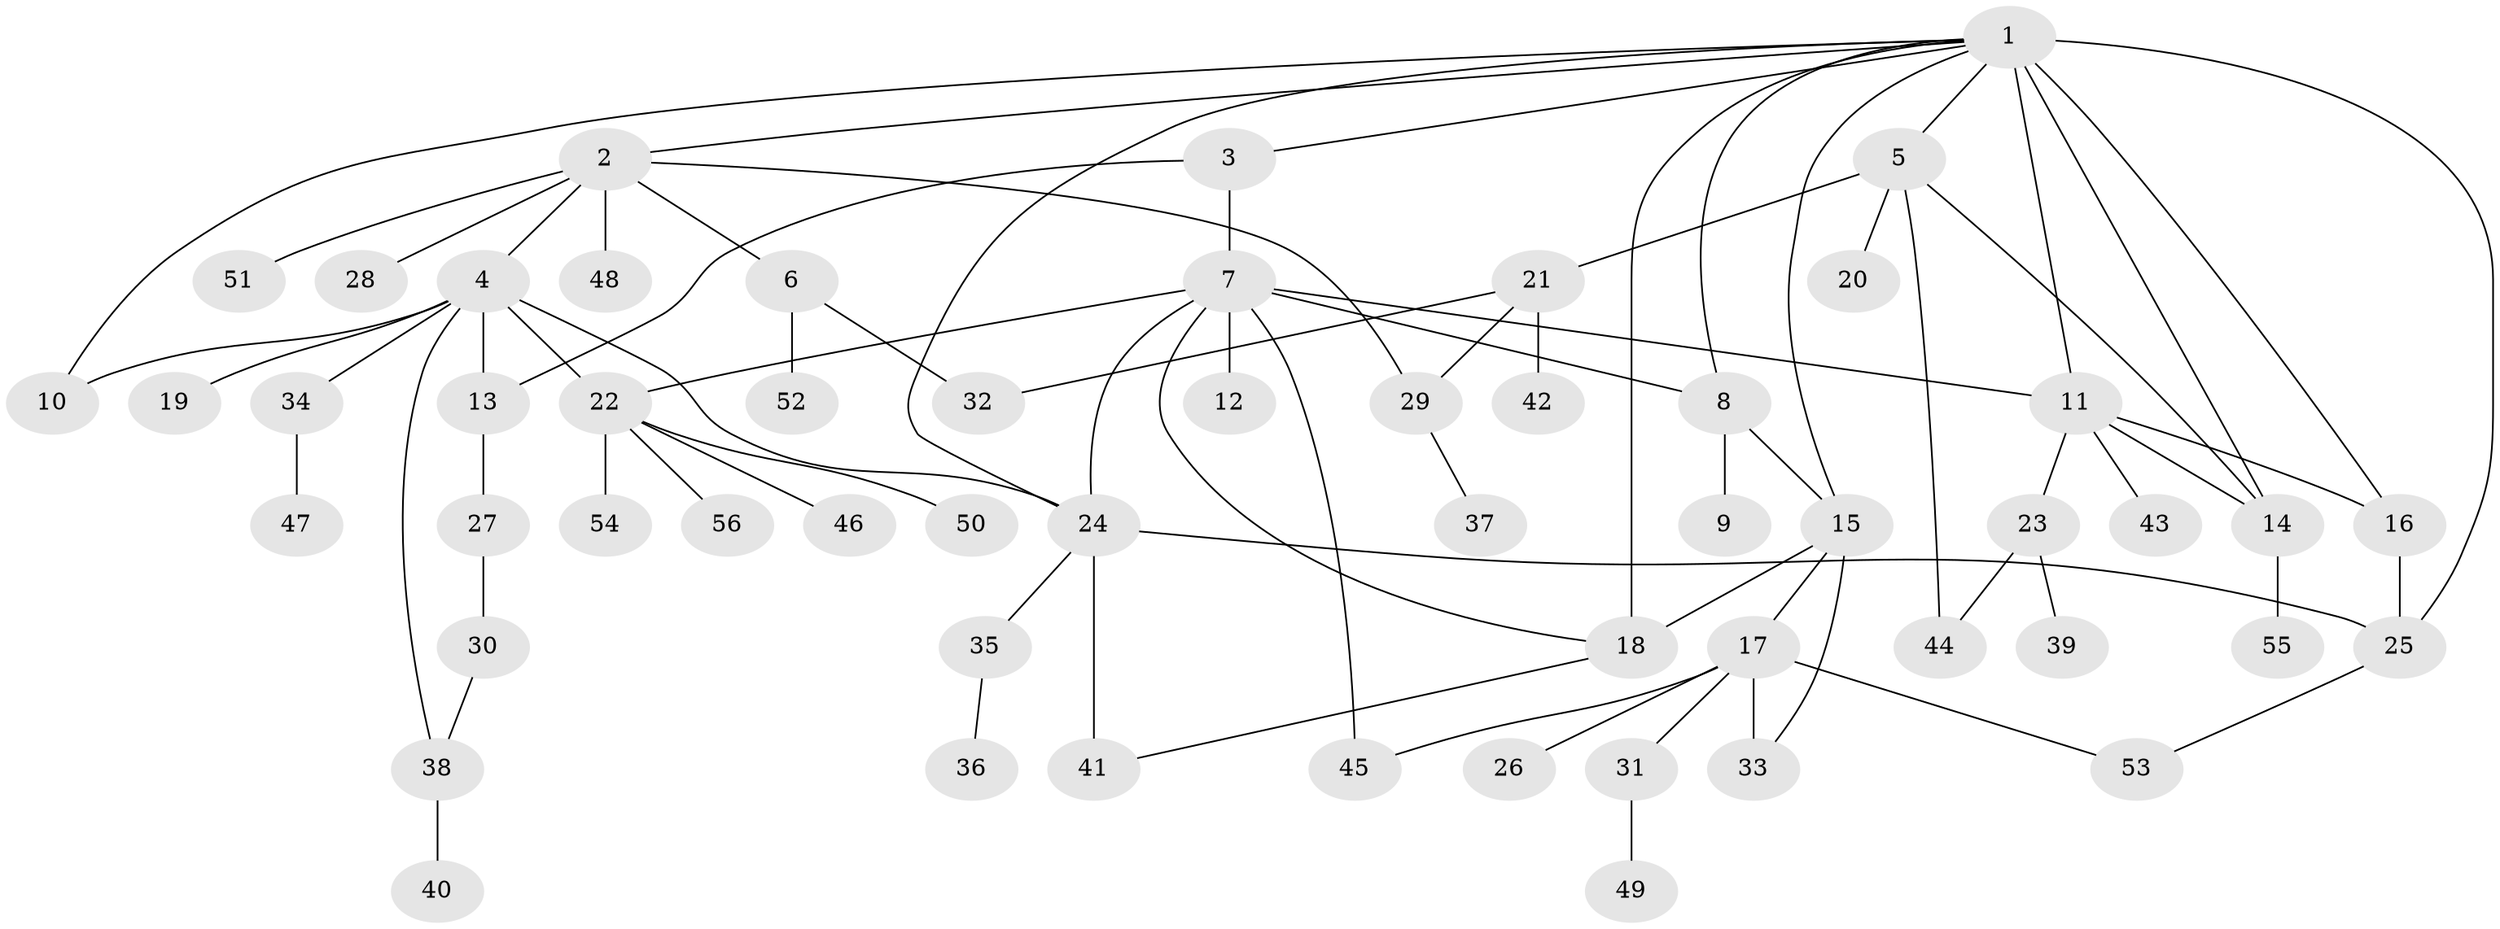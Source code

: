 // original degree distribution, {21: 0.009009009009009009, 8: 0.009009009009009009, 4: 0.05405405405405406, 9: 0.009009009009009009, 1: 0.5585585585585585, 7: 0.018018018018018018, 13: 0.009009009009009009, 3: 0.14414414414414414, 5: 0.02702702702702703, 6: 0.02702702702702703, 10: 0.009009009009009009, 2: 0.12612612612612611}
// Generated by graph-tools (version 1.1) at 2025/35/03/09/25 02:35:31]
// undirected, 56 vertices, 78 edges
graph export_dot {
graph [start="1"]
  node [color=gray90,style=filled];
  1;
  2;
  3;
  4;
  5;
  6;
  7;
  8;
  9;
  10;
  11;
  12;
  13;
  14;
  15;
  16;
  17;
  18;
  19;
  20;
  21;
  22;
  23;
  24;
  25;
  26;
  27;
  28;
  29;
  30;
  31;
  32;
  33;
  34;
  35;
  36;
  37;
  38;
  39;
  40;
  41;
  42;
  43;
  44;
  45;
  46;
  47;
  48;
  49;
  50;
  51;
  52;
  53;
  54;
  55;
  56;
  1 -- 2 [weight=1.0];
  1 -- 3 [weight=1.0];
  1 -- 5 [weight=1.0];
  1 -- 8 [weight=1.0];
  1 -- 10 [weight=1.0];
  1 -- 11 [weight=7.0];
  1 -- 14 [weight=1.0];
  1 -- 15 [weight=1.0];
  1 -- 16 [weight=1.0];
  1 -- 18 [weight=2.0];
  1 -- 24 [weight=2.0];
  1 -- 25 [weight=1.0];
  2 -- 4 [weight=1.0];
  2 -- 6 [weight=1.0];
  2 -- 28 [weight=1.0];
  2 -- 29 [weight=1.0];
  2 -- 48 [weight=1.0];
  2 -- 51 [weight=1.0];
  3 -- 7 [weight=1.0];
  3 -- 13 [weight=1.0];
  4 -- 10 [weight=1.0];
  4 -- 13 [weight=1.0];
  4 -- 19 [weight=1.0];
  4 -- 22 [weight=1.0];
  4 -- 24 [weight=1.0];
  4 -- 34 [weight=1.0];
  4 -- 38 [weight=1.0];
  5 -- 14 [weight=1.0];
  5 -- 20 [weight=2.0];
  5 -- 21 [weight=1.0];
  5 -- 44 [weight=1.0];
  6 -- 32 [weight=1.0];
  6 -- 52 [weight=1.0];
  7 -- 8 [weight=1.0];
  7 -- 11 [weight=1.0];
  7 -- 12 [weight=5.0];
  7 -- 18 [weight=1.0];
  7 -- 22 [weight=1.0];
  7 -- 24 [weight=1.0];
  7 -- 45 [weight=1.0];
  8 -- 9 [weight=2.0];
  8 -- 15 [weight=1.0];
  11 -- 14 [weight=1.0];
  11 -- 16 [weight=1.0];
  11 -- 23 [weight=1.0];
  11 -- 43 [weight=1.0];
  13 -- 27 [weight=1.0];
  14 -- 55 [weight=1.0];
  15 -- 17 [weight=1.0];
  15 -- 18 [weight=1.0];
  15 -- 33 [weight=1.0];
  16 -- 25 [weight=1.0];
  17 -- 26 [weight=1.0];
  17 -- 31 [weight=1.0];
  17 -- 33 [weight=4.0];
  17 -- 45 [weight=1.0];
  17 -- 53 [weight=1.0];
  18 -- 41 [weight=1.0];
  21 -- 29 [weight=1.0];
  21 -- 32 [weight=1.0];
  21 -- 42 [weight=2.0];
  22 -- 46 [weight=1.0];
  22 -- 50 [weight=1.0];
  22 -- 54 [weight=1.0];
  22 -- 56 [weight=1.0];
  23 -- 39 [weight=1.0];
  23 -- 44 [weight=1.0];
  24 -- 25 [weight=1.0];
  24 -- 35 [weight=1.0];
  24 -- 41 [weight=4.0];
  25 -- 53 [weight=1.0];
  27 -- 30 [weight=3.0];
  29 -- 37 [weight=1.0];
  30 -- 38 [weight=1.0];
  31 -- 49 [weight=1.0];
  34 -- 47 [weight=1.0];
  35 -- 36 [weight=1.0];
  38 -- 40 [weight=1.0];
}
